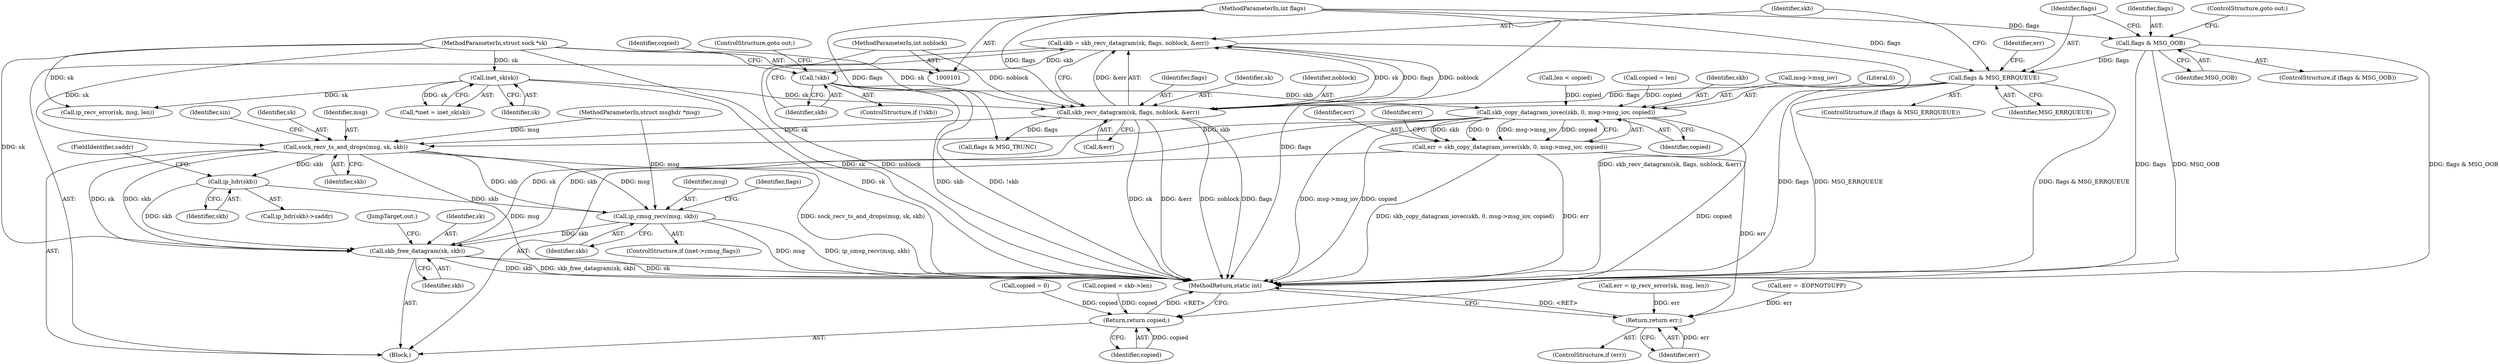 digraph "0_linux_bceaa90240b6019ed73b49965eac7d167610be69_1@API" {
"1000150" [label="(Call,skb = skb_recv_datagram(sk, flags, noblock, &err))"];
"1000152" [label="(Call,skb_recv_datagram(sk, flags, noblock, &err))"];
"1000113" [label="(Call,inet_sk(sk))"];
"1000103" [label="(MethodParameterIn,struct sock *sk)"];
"1000139" [label="(Call,flags & MSG_ERRQUEUE)"];
"1000134" [label="(Call,flags & MSG_OOB)"];
"1000107" [label="(MethodParameterIn,int flags)"];
"1000106" [label="(MethodParameterIn,int noblock)"];
"1000159" [label="(Call,!skb)"];
"1000182" [label="(Call,skb_copy_datagram_iovec(skb, 0, msg->msg_iov, copied))"];
"1000180" [label="(Call,err = skb_copy_datagram_iovec(skb, 0, msg->msg_iov, copied))"];
"1000258" [label="(Return,return err;)"];
"1000192" [label="(Call,sock_recv_ts_and_drops(msg, sk, skb))"];
"1000211" [label="(Call,ip_hdr(skb))"];
"1000239" [label="(Call,ip_cmsg_recv(msg, skb))"];
"1000252" [label="(Call,skb_free_datagram(sk, skb))"];
"1000260" [label="(Return,return copied;)"];
"1000106" [label="(MethodParameterIn,int noblock)"];
"1000140" [label="(Identifier,flags)"];
"1000177" [label="(Call,copied = len)"];
"1000260" [label="(Return,return copied;)"];
"1000197" [label="(Identifier,sin)"];
"1000243" [label="(Call,flags & MSG_TRUNC)"];
"1000241" [label="(Identifier,skb)"];
"1000254" [label="(Identifier,skb)"];
"1000139" [label="(Call,flags & MSG_ERRQUEUE)"];
"1000183" [label="(Identifier,skb)"];
"1000195" [label="(Identifier,skb)"];
"1000113" [label="(Call,inet_sk(sk))"];
"1000235" [label="(ControlStructure,if (inet->cmsg_flags))"];
"1000116" [label="(Call,copied = 0)"];
"1000114" [label="(Identifier,sk)"];
"1000180" [label="(Call,err = skb_copy_datagram_iovec(skb, 0, msg->msg_iov, copied))"];
"1000194" [label="(Identifier,sk)"];
"1000152" [label="(Call,skb_recv_datagram(sk, flags, noblock, &err))"];
"1000144" [label="(Identifier,err)"];
"1000111" [label="(Call,*inet = inet_sk(sk))"];
"1000256" [label="(ControlStructure,if (err))"];
"1000192" [label="(Call,sock_recv_ts_and_drops(msg, sk, skb))"];
"1000160" [label="(Identifier,skb)"];
"1000163" [label="(Identifier,copied)"];
"1000213" [label="(FieldIdentifier,saddr)"];
"1000107" [label="(MethodParameterIn,int flags)"];
"1000252" [label="(Call,skb_free_datagram(sk, skb))"];
"1000158" [label="(ControlStructure,if (!skb))"];
"1000262" [label="(MethodReturn,static int)"];
"1000133" [label="(ControlStructure,if (flags & MSG_OOB))"];
"1000154" [label="(Identifier,flags)"];
"1000103" [label="(MethodParameterIn,struct sock *sk)"];
"1000151" [label="(Identifier,skb)"];
"1000109" [label="(Block,)"];
"1000181" [label="(Identifier,err)"];
"1000193" [label="(Identifier,msg)"];
"1000210" [label="(Call,ip_hdr(skb)->saddr)"];
"1000244" [label="(Identifier,flags)"];
"1000150" [label="(Call,skb = skb_recv_datagram(sk, flags, noblock, &err))"];
"1000136" [label="(Identifier,MSG_OOB)"];
"1000253" [label="(Identifier,sk)"];
"1000190" [label="(Identifier,err)"];
"1000246" [label="(Call,copied = skb->len)"];
"1000261" [label="(Identifier,copied)"];
"1000138" [label="(ControlStructure,if (flags & MSG_ERRQUEUE))"];
"1000137" [label="(ControlStructure,goto out;)"];
"1000212" [label="(Identifier,skb)"];
"1000240" [label="(Identifier,msg)"];
"1000153" [label="(Identifier,sk)"];
"1000143" [label="(Call,err = ip_recv_error(sk, msg, len))"];
"1000185" [label="(Call,msg->msg_iov)"];
"1000188" [label="(Identifier,copied)"];
"1000155" [label="(Identifier,noblock)"];
"1000104" [label="(MethodParameterIn,struct msghdr *msg)"];
"1000135" [label="(Identifier,flags)"];
"1000134" [label="(Call,flags & MSG_OOB)"];
"1000161" [label="(ControlStructure,goto out;)"];
"1000156" [label="(Call,&err)"];
"1000239" [label="(Call,ip_cmsg_recv(msg, skb))"];
"1000259" [label="(Identifier,err)"];
"1000184" [label="(Literal,0)"];
"1000159" [label="(Call,!skb)"];
"1000141" [label="(Identifier,MSG_ERRQUEUE)"];
"1000168" [label="(Call,len < copied)"];
"1000182" [label="(Call,skb_copy_datagram_iovec(skb, 0, msg->msg_iov, copied))"];
"1000120" [label="(Call,err = -EOPNOTSUPP)"];
"1000255" [label="(JumpTarget,out:)"];
"1000258" [label="(Return,return err;)"];
"1000211" [label="(Call,ip_hdr(skb))"];
"1000145" [label="(Call,ip_recv_error(sk, msg, len))"];
"1000150" -> "1000109"  [label="AST: "];
"1000150" -> "1000152"  [label="CFG: "];
"1000151" -> "1000150"  [label="AST: "];
"1000152" -> "1000150"  [label="AST: "];
"1000160" -> "1000150"  [label="CFG: "];
"1000150" -> "1000262"  [label="DDG: skb_recv_datagram(sk, flags, noblock, &err)"];
"1000152" -> "1000150"  [label="DDG: sk"];
"1000152" -> "1000150"  [label="DDG: flags"];
"1000152" -> "1000150"  [label="DDG: noblock"];
"1000152" -> "1000150"  [label="DDG: &err"];
"1000150" -> "1000159"  [label="DDG: skb"];
"1000152" -> "1000156"  [label="CFG: "];
"1000153" -> "1000152"  [label="AST: "];
"1000154" -> "1000152"  [label="AST: "];
"1000155" -> "1000152"  [label="AST: "];
"1000156" -> "1000152"  [label="AST: "];
"1000152" -> "1000262"  [label="DDG: flags"];
"1000152" -> "1000262"  [label="DDG: &err"];
"1000152" -> "1000262"  [label="DDG: noblock"];
"1000152" -> "1000262"  [label="DDG: sk"];
"1000113" -> "1000152"  [label="DDG: sk"];
"1000103" -> "1000152"  [label="DDG: sk"];
"1000139" -> "1000152"  [label="DDG: flags"];
"1000107" -> "1000152"  [label="DDG: flags"];
"1000106" -> "1000152"  [label="DDG: noblock"];
"1000152" -> "1000192"  [label="DDG: sk"];
"1000152" -> "1000243"  [label="DDG: flags"];
"1000152" -> "1000252"  [label="DDG: sk"];
"1000113" -> "1000111"  [label="AST: "];
"1000113" -> "1000114"  [label="CFG: "];
"1000114" -> "1000113"  [label="AST: "];
"1000111" -> "1000113"  [label="CFG: "];
"1000113" -> "1000262"  [label="DDG: sk"];
"1000113" -> "1000111"  [label="DDG: sk"];
"1000103" -> "1000113"  [label="DDG: sk"];
"1000113" -> "1000145"  [label="DDG: sk"];
"1000103" -> "1000101"  [label="AST: "];
"1000103" -> "1000262"  [label="DDG: sk"];
"1000103" -> "1000145"  [label="DDG: sk"];
"1000103" -> "1000192"  [label="DDG: sk"];
"1000103" -> "1000252"  [label="DDG: sk"];
"1000139" -> "1000138"  [label="AST: "];
"1000139" -> "1000141"  [label="CFG: "];
"1000140" -> "1000139"  [label="AST: "];
"1000141" -> "1000139"  [label="AST: "];
"1000144" -> "1000139"  [label="CFG: "];
"1000151" -> "1000139"  [label="CFG: "];
"1000139" -> "1000262"  [label="DDG: MSG_ERRQUEUE"];
"1000139" -> "1000262"  [label="DDG: flags & MSG_ERRQUEUE"];
"1000139" -> "1000262"  [label="DDG: flags"];
"1000134" -> "1000139"  [label="DDG: flags"];
"1000107" -> "1000139"  [label="DDG: flags"];
"1000134" -> "1000133"  [label="AST: "];
"1000134" -> "1000136"  [label="CFG: "];
"1000135" -> "1000134"  [label="AST: "];
"1000136" -> "1000134"  [label="AST: "];
"1000137" -> "1000134"  [label="CFG: "];
"1000140" -> "1000134"  [label="CFG: "];
"1000134" -> "1000262"  [label="DDG: flags & MSG_OOB"];
"1000134" -> "1000262"  [label="DDG: flags"];
"1000134" -> "1000262"  [label="DDG: MSG_OOB"];
"1000107" -> "1000134"  [label="DDG: flags"];
"1000107" -> "1000101"  [label="AST: "];
"1000107" -> "1000262"  [label="DDG: flags"];
"1000107" -> "1000243"  [label="DDG: flags"];
"1000106" -> "1000101"  [label="AST: "];
"1000106" -> "1000262"  [label="DDG: noblock"];
"1000159" -> "1000158"  [label="AST: "];
"1000159" -> "1000160"  [label="CFG: "];
"1000160" -> "1000159"  [label="AST: "];
"1000161" -> "1000159"  [label="CFG: "];
"1000163" -> "1000159"  [label="CFG: "];
"1000159" -> "1000262"  [label="DDG: !skb"];
"1000159" -> "1000262"  [label="DDG: skb"];
"1000159" -> "1000182"  [label="DDG: skb"];
"1000182" -> "1000180"  [label="AST: "];
"1000182" -> "1000188"  [label="CFG: "];
"1000183" -> "1000182"  [label="AST: "];
"1000184" -> "1000182"  [label="AST: "];
"1000185" -> "1000182"  [label="AST: "];
"1000188" -> "1000182"  [label="AST: "];
"1000180" -> "1000182"  [label="CFG: "];
"1000182" -> "1000262"  [label="DDG: msg->msg_iov"];
"1000182" -> "1000262"  [label="DDG: copied"];
"1000182" -> "1000180"  [label="DDG: skb"];
"1000182" -> "1000180"  [label="DDG: 0"];
"1000182" -> "1000180"  [label="DDG: msg->msg_iov"];
"1000182" -> "1000180"  [label="DDG: copied"];
"1000177" -> "1000182"  [label="DDG: copied"];
"1000168" -> "1000182"  [label="DDG: copied"];
"1000182" -> "1000192"  [label="DDG: skb"];
"1000182" -> "1000252"  [label="DDG: skb"];
"1000182" -> "1000260"  [label="DDG: copied"];
"1000180" -> "1000109"  [label="AST: "];
"1000181" -> "1000180"  [label="AST: "];
"1000190" -> "1000180"  [label="CFG: "];
"1000180" -> "1000262"  [label="DDG: err"];
"1000180" -> "1000262"  [label="DDG: skb_copy_datagram_iovec(skb, 0, msg->msg_iov, copied)"];
"1000180" -> "1000258"  [label="DDG: err"];
"1000258" -> "1000256"  [label="AST: "];
"1000258" -> "1000259"  [label="CFG: "];
"1000259" -> "1000258"  [label="AST: "];
"1000262" -> "1000258"  [label="CFG: "];
"1000258" -> "1000262"  [label="DDG: <RET>"];
"1000259" -> "1000258"  [label="DDG: err"];
"1000143" -> "1000258"  [label="DDG: err"];
"1000120" -> "1000258"  [label="DDG: err"];
"1000192" -> "1000109"  [label="AST: "];
"1000192" -> "1000195"  [label="CFG: "];
"1000193" -> "1000192"  [label="AST: "];
"1000194" -> "1000192"  [label="AST: "];
"1000195" -> "1000192"  [label="AST: "];
"1000197" -> "1000192"  [label="CFG: "];
"1000192" -> "1000262"  [label="DDG: msg"];
"1000192" -> "1000262"  [label="DDG: sock_recv_ts_and_drops(msg, sk, skb)"];
"1000104" -> "1000192"  [label="DDG: msg"];
"1000192" -> "1000211"  [label="DDG: skb"];
"1000192" -> "1000239"  [label="DDG: msg"];
"1000192" -> "1000239"  [label="DDG: skb"];
"1000192" -> "1000252"  [label="DDG: sk"];
"1000192" -> "1000252"  [label="DDG: skb"];
"1000211" -> "1000210"  [label="AST: "];
"1000211" -> "1000212"  [label="CFG: "];
"1000212" -> "1000211"  [label="AST: "];
"1000213" -> "1000211"  [label="CFG: "];
"1000211" -> "1000239"  [label="DDG: skb"];
"1000211" -> "1000252"  [label="DDG: skb"];
"1000239" -> "1000235"  [label="AST: "];
"1000239" -> "1000241"  [label="CFG: "];
"1000240" -> "1000239"  [label="AST: "];
"1000241" -> "1000239"  [label="AST: "];
"1000244" -> "1000239"  [label="CFG: "];
"1000239" -> "1000262"  [label="DDG: ip_cmsg_recv(msg, skb)"];
"1000239" -> "1000262"  [label="DDG: msg"];
"1000104" -> "1000239"  [label="DDG: msg"];
"1000239" -> "1000252"  [label="DDG: skb"];
"1000252" -> "1000109"  [label="AST: "];
"1000252" -> "1000254"  [label="CFG: "];
"1000253" -> "1000252"  [label="AST: "];
"1000254" -> "1000252"  [label="AST: "];
"1000255" -> "1000252"  [label="CFG: "];
"1000252" -> "1000262"  [label="DDG: sk"];
"1000252" -> "1000262"  [label="DDG: skb"];
"1000252" -> "1000262"  [label="DDG: skb_free_datagram(sk, skb)"];
"1000260" -> "1000109"  [label="AST: "];
"1000260" -> "1000261"  [label="CFG: "];
"1000261" -> "1000260"  [label="AST: "];
"1000262" -> "1000260"  [label="CFG: "];
"1000260" -> "1000262"  [label="DDG: <RET>"];
"1000261" -> "1000260"  [label="DDG: copied"];
"1000246" -> "1000260"  [label="DDG: copied"];
"1000116" -> "1000260"  [label="DDG: copied"];
}
